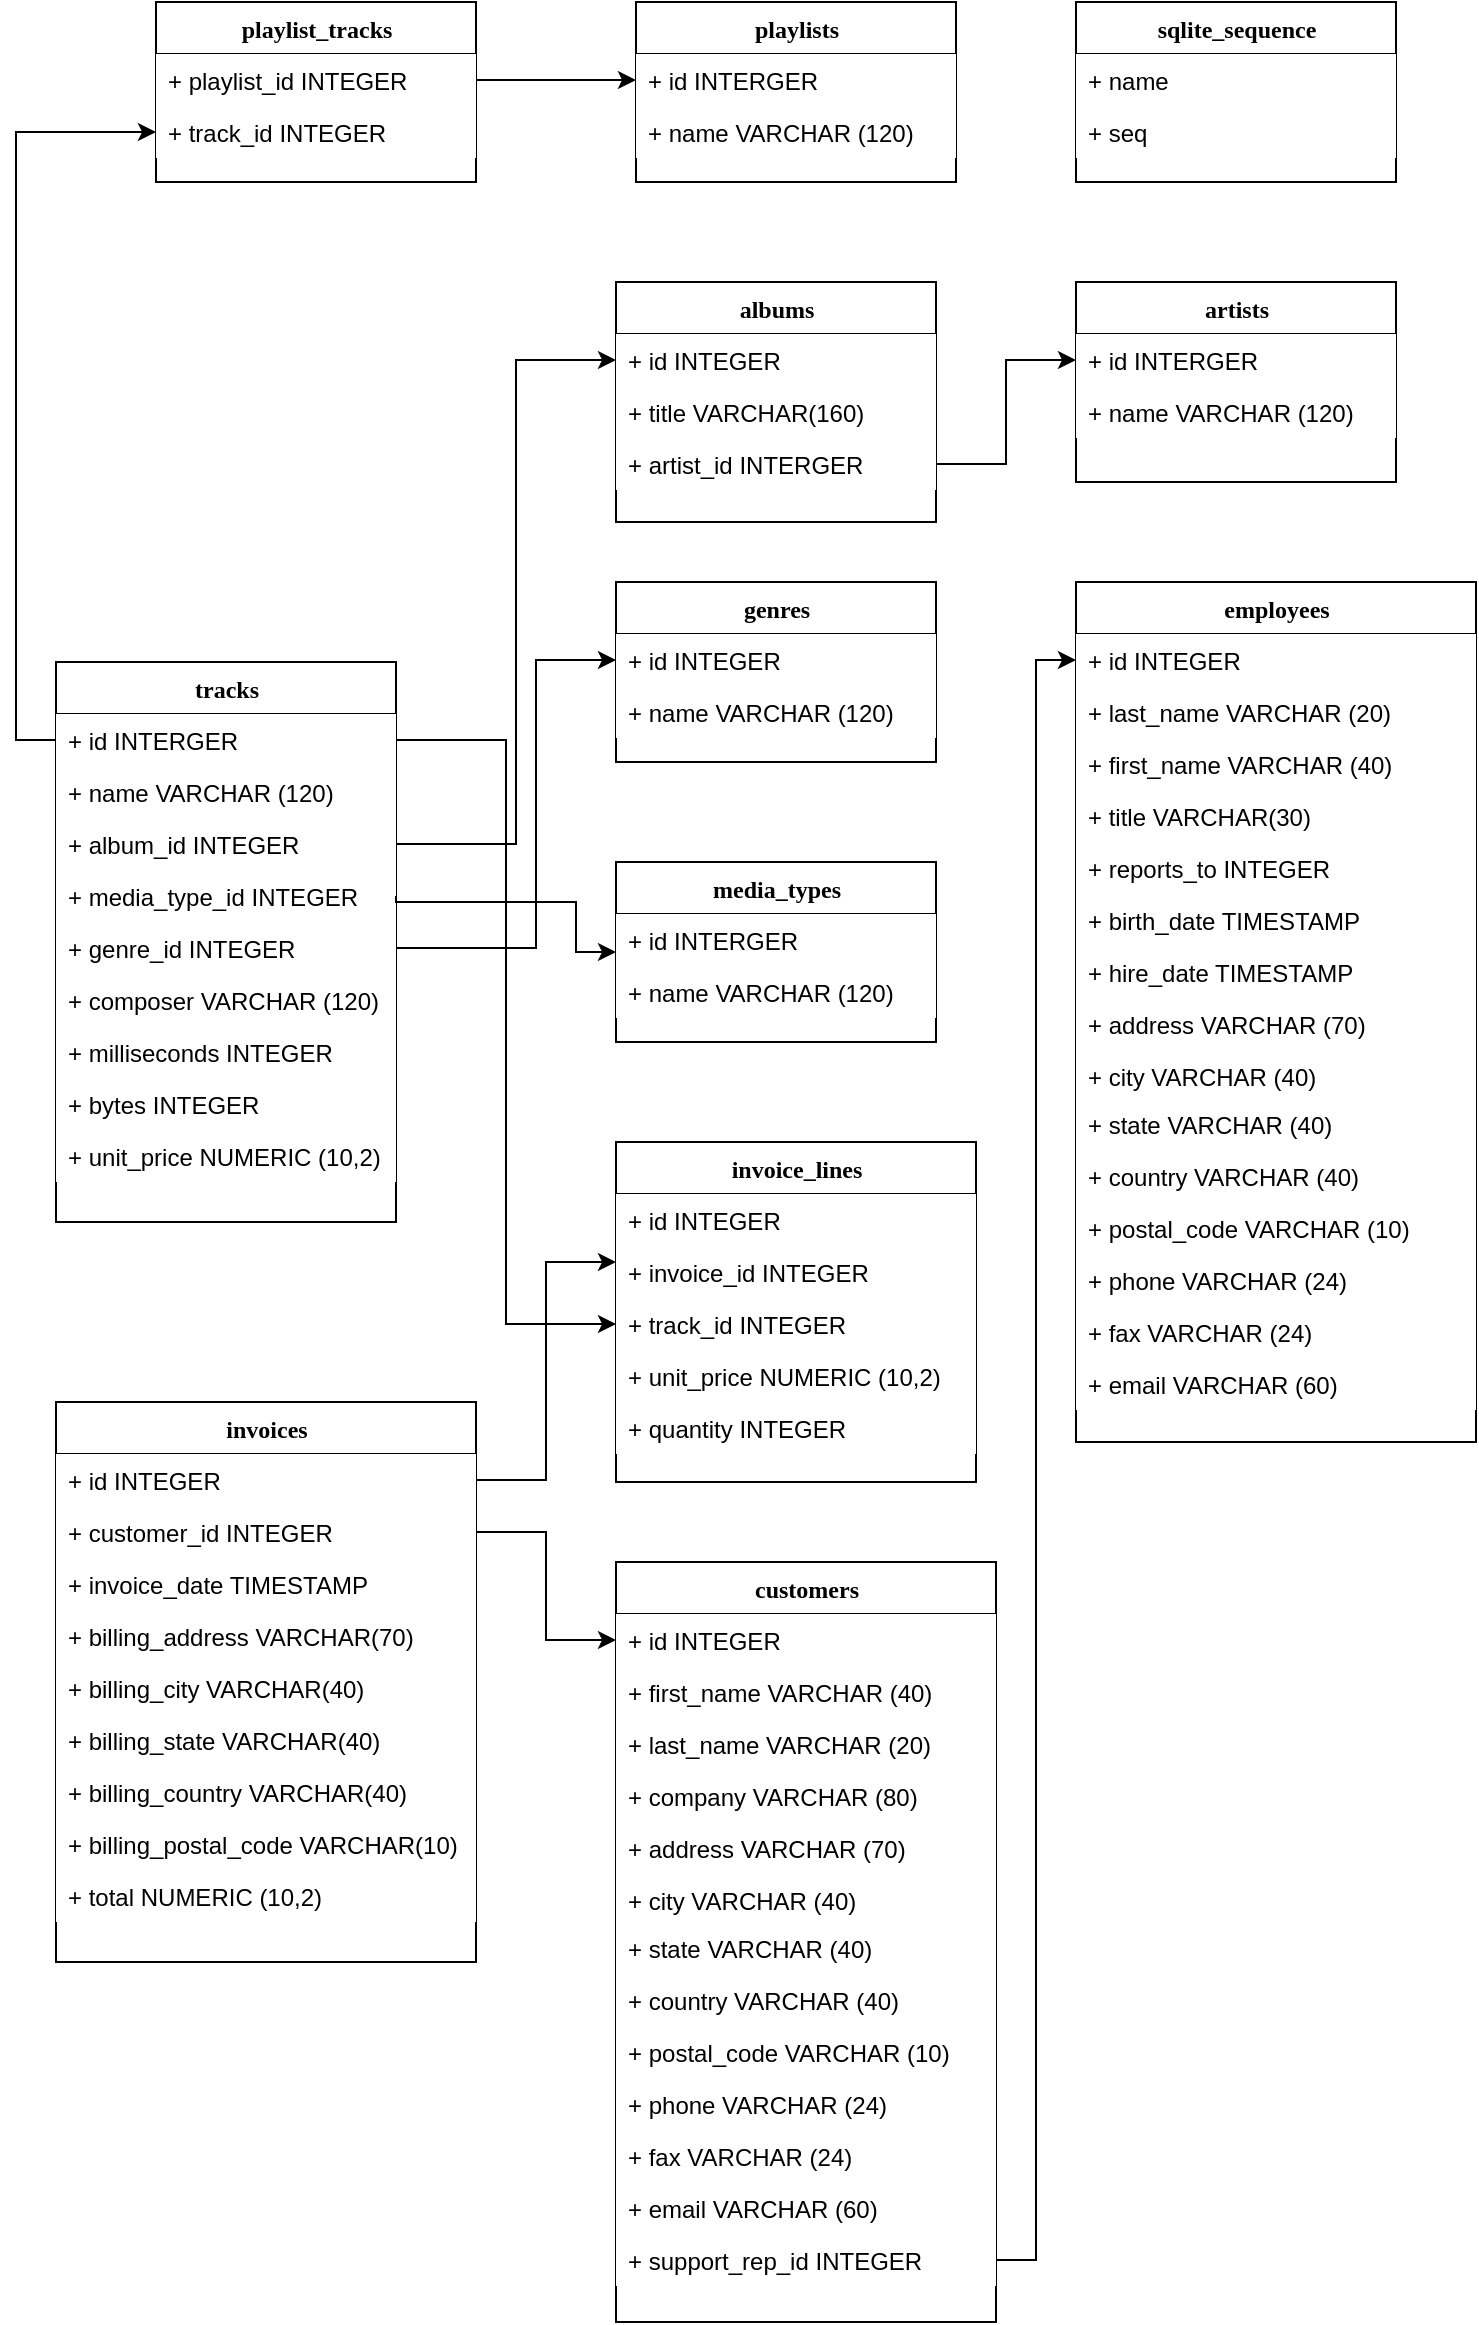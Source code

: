 <mxfile>
    <diagram name="Page-1" id="9f46799a-70d6-7492-0946-bef42562c5a5">
        <mxGraphModel dx="1173" dy="787" grid="1" gridSize="10" guides="1" tooltips="1" connect="1" arrows="1" fold="1" page="1" pageScale="1" pageWidth="1100" pageHeight="850" background="none" math="0" shadow="0">
            <root>
                <mxCell id="0"/>
                <mxCell id="1" parent="0"/>
                <mxCell id="78961159f06e98e8-17" value="albums" style="swimlane;html=1;fontStyle=1;align=center;verticalAlign=top;childLayout=stackLayout;horizontal=1;startSize=26;horizontalStack=0;resizeParent=1;resizeLast=0;collapsible=1;marginBottom=0;swimlaneFillColor=#ffffff;rounded=0;shadow=0;comic=0;labelBackgroundColor=none;strokeWidth=1;fillColor=none;fontFamily=Verdana;fontSize=12" parent="1" vertex="1">
                    <mxGeometry x="310" y="750" width="160" height="120" as="geometry"/>
                </mxCell>
                <mxCell id="78961159f06e98e8-21" value="+ id INTEGER" style="text;html=1;strokeColor=none;fillColor=default;align=left;verticalAlign=top;spacingLeft=4;spacingRight=4;whiteSpace=wrap;overflow=hidden;rotatable=0;points=[[0,0.5],[1,0.5]];portConstraint=eastwest;" parent="78961159f06e98e8-17" vertex="1">
                    <mxGeometry y="26" width="160" height="26" as="geometry"/>
                </mxCell>
                <mxCell id="78961159f06e98e8-23" value="+ title VARCHAR(160)" style="text;html=1;strokeColor=none;fillColor=default;align=left;verticalAlign=top;spacingLeft=4;spacingRight=4;whiteSpace=wrap;overflow=hidden;rotatable=0;points=[[0,0.5],[1,0.5]];portConstraint=eastwest;" parent="78961159f06e98e8-17" vertex="1">
                    <mxGeometry y="52" width="160" height="26" as="geometry"/>
                </mxCell>
                <mxCell id="78961159f06e98e8-25" value="+ artist_id INTERGER" style="text;html=1;strokeColor=none;fillColor=default;align=left;verticalAlign=top;spacingLeft=4;spacingRight=4;whiteSpace=wrap;overflow=hidden;rotatable=0;points=[[0,0.5],[1,0.5]];portConstraint=eastwest;" parent="78961159f06e98e8-17" vertex="1">
                    <mxGeometry y="78" width="160" height="26" as="geometry"/>
                </mxCell>
                <mxCell id="78961159f06e98e8-30" value="artists" style="swimlane;html=1;fontStyle=1;align=center;verticalAlign=top;childLayout=stackLayout;horizontal=1;startSize=26;horizontalStack=0;resizeParent=1;resizeLast=0;collapsible=1;marginBottom=0;swimlaneFillColor=#ffffff;rounded=0;shadow=0;comic=0;labelBackgroundColor=none;strokeWidth=1;fillColor=none;fontFamily=Verdana;fontSize=12" parent="1" vertex="1">
                    <mxGeometry x="540" y="750" width="160" height="100" as="geometry"/>
                </mxCell>
                <mxCell id="78961159f06e98e8-31" value="+ id INTERGER" style="text;html=1;strokeColor=none;fillColor=default;align=left;verticalAlign=top;spacingLeft=4;spacingRight=4;whiteSpace=wrap;overflow=hidden;rotatable=0;points=[[0,0.5],[1,0.5]];portConstraint=eastwest;" parent="78961159f06e98e8-30" vertex="1">
                    <mxGeometry y="26" width="160" height="26" as="geometry"/>
                </mxCell>
                <mxCell id="78961159f06e98e8-32" value="+ name VARCHAR (120)" style="text;html=1;strokeColor=none;fillColor=default;align=left;verticalAlign=top;spacingLeft=4;spacingRight=4;whiteSpace=wrap;overflow=hidden;rotatable=0;points=[[0,0.5],[1,0.5]];portConstraint=eastwest;" parent="78961159f06e98e8-30" vertex="1">
                    <mxGeometry y="52" width="160" height="26" as="geometry"/>
                </mxCell>
                <mxCell id="78961159f06e98e8-43" value="customers" style="swimlane;html=1;fontStyle=1;align=center;verticalAlign=top;childLayout=stackLayout;horizontal=1;startSize=26;horizontalStack=0;resizeParent=1;resizeLast=0;collapsible=1;marginBottom=0;swimlaneFillColor=#ffffff;rounded=0;shadow=0;comic=0;labelBackgroundColor=none;strokeWidth=1;fillColor=none;fontFamily=Verdana;fontSize=12" parent="1" vertex="1">
                    <mxGeometry x="310" y="1390" width="190" height="380" as="geometry"/>
                </mxCell>
                <mxCell id="78961159f06e98e8-44" value="+ id INTEGER" style="text;html=1;strokeColor=none;fillColor=default;align=left;verticalAlign=top;spacingLeft=4;spacingRight=4;whiteSpace=wrap;overflow=hidden;rotatable=0;points=[[0,0.5],[1,0.5]];portConstraint=eastwest;" parent="78961159f06e98e8-43" vertex="1">
                    <mxGeometry y="26" width="190" height="26" as="geometry"/>
                </mxCell>
                <mxCell id="78961159f06e98e8-45" value="+ first_name VARCHAR (40)" style="text;html=1;strokeColor=none;fillColor=default;align=left;verticalAlign=top;spacingLeft=4;spacingRight=4;whiteSpace=wrap;overflow=hidden;rotatable=0;points=[[0,0.5],[1,0.5]];portConstraint=eastwest;" parent="78961159f06e98e8-43" vertex="1">
                    <mxGeometry y="52" width="190" height="26" as="geometry"/>
                </mxCell>
                <mxCell id="78961159f06e98e8-49" value="+ last_name VARCHAR (20)" style="text;html=1;strokeColor=none;fillColor=default;align=left;verticalAlign=top;spacingLeft=4;spacingRight=4;whiteSpace=wrap;overflow=hidden;rotatable=0;points=[[0,0.5],[1,0.5]];portConstraint=eastwest;" parent="78961159f06e98e8-43" vertex="1">
                    <mxGeometry y="78" width="190" height="26" as="geometry"/>
                </mxCell>
                <mxCell id="78961159f06e98e8-50" value="+ company VARCHAR (80)" style="text;html=1;strokeColor=none;fillColor=default;align=left;verticalAlign=top;spacingLeft=4;spacingRight=4;whiteSpace=wrap;overflow=hidden;rotatable=0;points=[[0,0.5],[1,0.5]];portConstraint=eastwest;" parent="78961159f06e98e8-43" vertex="1">
                    <mxGeometry y="104" width="190" height="26" as="geometry"/>
                </mxCell>
                <mxCell id="78961159f06e98e8-52" value="+ address VARCHAR (70)" style="text;html=1;strokeColor=none;fillColor=default;align=left;verticalAlign=top;spacingLeft=4;spacingRight=4;whiteSpace=wrap;overflow=hidden;rotatable=0;points=[[0,0.5],[1,0.5]];portConstraint=eastwest;" parent="78961159f06e98e8-43" vertex="1">
                    <mxGeometry y="130" width="190" height="26" as="geometry"/>
                </mxCell>
                <mxCell id="78961159f06e98e8-53" value="+&amp;nbsp;city VARCHAR (40)" style="text;html=1;strokeColor=none;fillColor=default;align=left;verticalAlign=top;spacingLeft=4;spacingRight=4;whiteSpace=wrap;overflow=hidden;rotatable=0;points=[[0,0.5],[1,0.5]];portConstraint=eastwest;" parent="78961159f06e98e8-43" vertex="1">
                    <mxGeometry y="156" width="190" height="24" as="geometry"/>
                </mxCell>
                <mxCell id="6TJJ9c11_rOLuVMhZf0d-27" value="+&amp;nbsp;state VARCHAR (40)" style="text;html=1;strokeColor=none;fillColor=default;align=left;verticalAlign=top;spacingLeft=4;spacingRight=4;whiteSpace=wrap;overflow=hidden;rotatable=0;points=[[0,0.5],[1,0.5]];portConstraint=eastwest;" parent="78961159f06e98e8-43" vertex="1">
                    <mxGeometry y="180" width="190" height="26" as="geometry"/>
                </mxCell>
                <mxCell id="6TJJ9c11_rOLuVMhZf0d-28" value="+&amp;nbsp;country VARCHAR (40)" style="text;html=1;strokeColor=none;fillColor=default;align=left;verticalAlign=top;spacingLeft=4;spacingRight=4;whiteSpace=wrap;overflow=hidden;rotatable=0;points=[[0,0.5],[1,0.5]];portConstraint=eastwest;" parent="78961159f06e98e8-43" vertex="1">
                    <mxGeometry y="206" width="190" height="26" as="geometry"/>
                </mxCell>
                <mxCell id="6TJJ9c11_rOLuVMhZf0d-29" value="+&amp;nbsp;postal_code VARCHAR (10)" style="text;html=1;strokeColor=none;fillColor=default;align=left;verticalAlign=top;spacingLeft=4;spacingRight=4;whiteSpace=wrap;overflow=hidden;rotatable=0;points=[[0,0.5],[1,0.5]];portConstraint=eastwest;" parent="78961159f06e98e8-43" vertex="1">
                    <mxGeometry y="232" width="190" height="26" as="geometry"/>
                </mxCell>
                <mxCell id="6TJJ9c11_rOLuVMhZf0d-30" value="+&amp;nbsp;phone VARCHAR (24)" style="text;html=1;strokeColor=none;fillColor=default;align=left;verticalAlign=top;spacingLeft=4;spacingRight=4;whiteSpace=wrap;overflow=hidden;rotatable=0;points=[[0,0.5],[1,0.5]];portConstraint=eastwest;" parent="78961159f06e98e8-43" vertex="1">
                    <mxGeometry y="258" width="190" height="26" as="geometry"/>
                </mxCell>
                <mxCell id="6TJJ9c11_rOLuVMhZf0d-31" value="+&amp;nbsp;fax VARCHAR (24)" style="text;html=1;strokeColor=none;fillColor=default;align=left;verticalAlign=top;spacingLeft=4;spacingRight=4;whiteSpace=wrap;overflow=hidden;rotatable=0;points=[[0,0.5],[1,0.5]];portConstraint=eastwest;" parent="78961159f06e98e8-43" vertex="1">
                    <mxGeometry y="284" width="190" height="26" as="geometry"/>
                </mxCell>
                <mxCell id="6TJJ9c11_rOLuVMhZf0d-44" value="+&amp;nbsp;email VARCHAR (60)" style="text;html=1;strokeColor=none;fillColor=default;align=left;verticalAlign=top;spacingLeft=4;spacingRight=4;whiteSpace=wrap;overflow=hidden;rotatable=0;points=[[0,0.5],[1,0.5]];portConstraint=eastwest;" parent="78961159f06e98e8-43" vertex="1">
                    <mxGeometry y="310" width="190" height="26" as="geometry"/>
                </mxCell>
                <mxCell id="6TJJ9c11_rOLuVMhZf0d-45" value="+&amp;nbsp;support_rep_id INTEGER" style="text;html=1;strokeColor=none;fillColor=default;align=left;verticalAlign=top;spacingLeft=4;spacingRight=4;whiteSpace=wrap;overflow=hidden;rotatable=0;points=[[0,0.5],[1,0.5]];portConstraint=eastwest;" parent="78961159f06e98e8-43" vertex="1">
                    <mxGeometry y="336" width="190" height="26" as="geometry"/>
                </mxCell>
                <mxCell id="78961159f06e98e8-69" value="genres" style="swimlane;html=1;fontStyle=1;align=center;verticalAlign=top;childLayout=stackLayout;horizontal=1;startSize=26;horizontalStack=0;resizeParent=1;resizeLast=0;collapsible=1;marginBottom=0;swimlaneFillColor=#ffffff;rounded=0;shadow=0;comic=0;labelBackgroundColor=none;strokeWidth=1;fillColor=none;fontFamily=Verdana;fontSize=12" parent="1" vertex="1">
                    <mxGeometry x="310" y="900" width="160" height="90" as="geometry"/>
                </mxCell>
                <mxCell id="78961159f06e98e8-70" value="+ id INTEGER" style="text;html=1;strokeColor=none;fillColor=default;align=left;verticalAlign=top;spacingLeft=4;spacingRight=4;whiteSpace=wrap;overflow=hidden;rotatable=0;points=[[0,0.5],[1,0.5]];portConstraint=eastwest;" parent="78961159f06e98e8-69" vertex="1">
                    <mxGeometry y="26" width="160" height="26" as="geometry"/>
                </mxCell>
                <mxCell id="78961159f06e98e8-71" value="+ name VARCHAR (120)" style="text;html=1;strokeColor=none;fillColor=default;align=left;verticalAlign=top;spacingLeft=4;spacingRight=4;whiteSpace=wrap;overflow=hidden;rotatable=0;points=[[0,0.5],[1,0.5]];portConstraint=eastwest;" parent="78961159f06e98e8-69" vertex="1">
                    <mxGeometry y="52" width="160" height="26" as="geometry"/>
                </mxCell>
                <mxCell id="78961159f06e98e8-82" value="invoice_lines" style="swimlane;html=1;fontStyle=1;align=center;verticalAlign=top;childLayout=stackLayout;horizontal=1;startSize=26;horizontalStack=0;resizeParent=1;resizeLast=0;collapsible=1;marginBottom=0;swimlaneFillColor=#ffffff;rounded=0;shadow=0;comic=0;labelBackgroundColor=none;strokeWidth=1;fillColor=none;fontFamily=Verdana;fontSize=12" parent="1" vertex="1">
                    <mxGeometry x="310" y="1180" width="180" height="170" as="geometry"/>
                </mxCell>
                <mxCell id="78961159f06e98e8-83" value="+ id INTEGER" style="text;html=1;strokeColor=none;fillColor=default;align=left;verticalAlign=top;spacingLeft=4;spacingRight=4;whiteSpace=wrap;overflow=hidden;rotatable=0;points=[[0,0.5],[1,0.5]];portConstraint=eastwest;" parent="78961159f06e98e8-82" vertex="1">
                    <mxGeometry y="26" width="180" height="26" as="geometry"/>
                </mxCell>
                <mxCell id="78961159f06e98e8-84" value="+ invoice_id INTEGER" style="text;html=1;strokeColor=none;fillColor=default;align=left;verticalAlign=top;spacingLeft=4;spacingRight=4;whiteSpace=wrap;overflow=hidden;rotatable=0;points=[[0,0.5],[1,0.5]];portConstraint=eastwest;" parent="78961159f06e98e8-82" vertex="1">
                    <mxGeometry y="52" width="180" height="26" as="geometry"/>
                </mxCell>
                <mxCell id="78961159f06e98e8-85" value="+ track_id INTEGER" style="text;html=1;strokeColor=none;fillColor=default;align=left;verticalAlign=top;spacingLeft=4;spacingRight=4;whiteSpace=wrap;overflow=hidden;rotatable=0;points=[[0,0.5],[1,0.5]];portConstraint=eastwest;" parent="78961159f06e98e8-82" vertex="1">
                    <mxGeometry y="78" width="180" height="26" as="geometry"/>
                </mxCell>
                <mxCell id="78961159f06e98e8-86" value="+ unit_price NUMERIC (10,2)" style="text;html=1;strokeColor=none;fillColor=default;align=left;verticalAlign=top;spacingLeft=4;spacingRight=4;whiteSpace=wrap;overflow=hidden;rotatable=0;points=[[0,0.5],[1,0.5]];portConstraint=eastwest;" parent="78961159f06e98e8-82" vertex="1">
                    <mxGeometry y="104" width="180" height="26" as="geometry"/>
                </mxCell>
                <mxCell id="78961159f06e98e8-87" value="+ quantity INTEGER" style="text;html=1;strokeColor=none;fillColor=default;align=left;verticalAlign=top;spacingLeft=4;spacingRight=4;whiteSpace=wrap;overflow=hidden;rotatable=0;points=[[0,0.5],[1,0.5]];portConstraint=eastwest;" parent="78961159f06e98e8-82" vertex="1">
                    <mxGeometry y="130" width="180" height="26" as="geometry"/>
                </mxCell>
                <mxCell id="78961159f06e98e8-95" value="invoices" style="swimlane;html=1;fontStyle=1;align=center;verticalAlign=top;childLayout=stackLayout;horizontal=1;startSize=26;horizontalStack=0;resizeParent=1;resizeLast=0;collapsible=1;marginBottom=0;swimlaneFillColor=#ffffff;rounded=0;shadow=0;comic=0;labelBackgroundColor=none;strokeWidth=1;fillColor=none;fontFamily=Verdana;fontSize=12" parent="1" vertex="1">
                    <mxGeometry x="30" y="1310" width="210" height="280" as="geometry"/>
                </mxCell>
                <mxCell id="78961159f06e98e8-96" value="+ id INTEGER" style="text;html=1;strokeColor=none;fillColor=default;align=left;verticalAlign=top;spacingLeft=4;spacingRight=4;whiteSpace=wrap;overflow=hidden;rotatable=0;points=[[0,0.5],[1,0.5]];portConstraint=eastwest;" parent="78961159f06e98e8-95" vertex="1">
                    <mxGeometry y="26" width="210" height="26" as="geometry"/>
                </mxCell>
                <mxCell id="78961159f06e98e8-97" value="+ customer_id INTEGER" style="text;html=1;strokeColor=none;fillColor=default;align=left;verticalAlign=top;spacingLeft=4;spacingRight=4;whiteSpace=wrap;overflow=hidden;rotatable=0;points=[[0,0.5],[1,0.5]];portConstraint=eastwest;" parent="78961159f06e98e8-95" vertex="1">
                    <mxGeometry y="52" width="210" height="26" as="geometry"/>
                </mxCell>
                <mxCell id="78961159f06e98e8-98" value="+ invoice_date TIMESTAMP" style="text;html=1;strokeColor=none;fillColor=default;align=left;verticalAlign=top;spacingLeft=4;spacingRight=4;whiteSpace=wrap;overflow=hidden;rotatable=0;points=[[0,0.5],[1,0.5]];portConstraint=eastwest;" parent="78961159f06e98e8-95" vertex="1">
                    <mxGeometry y="78" width="210" height="26" as="geometry"/>
                </mxCell>
                <mxCell id="78961159f06e98e8-102" value="+ billing_address VARCHAR(70)" style="text;html=1;strokeColor=none;fillColor=default;align=left;verticalAlign=top;spacingLeft=4;spacingRight=4;whiteSpace=wrap;overflow=hidden;rotatable=0;points=[[0,0.5],[1,0.5]];portConstraint=eastwest;" parent="78961159f06e98e8-95" vertex="1">
                    <mxGeometry y="104" width="210" height="26" as="geometry"/>
                </mxCell>
                <mxCell id="6TJJ9c11_rOLuVMhZf0d-63" value="+ billing_city VARCHAR(40)" style="text;html=1;strokeColor=none;fillColor=default;align=left;verticalAlign=top;spacingLeft=4;spacingRight=4;whiteSpace=wrap;overflow=hidden;rotatable=0;points=[[0,0.5],[1,0.5]];portConstraint=eastwest;" parent="78961159f06e98e8-95" vertex="1">
                    <mxGeometry y="130" width="210" height="26" as="geometry"/>
                </mxCell>
                <mxCell id="6TJJ9c11_rOLuVMhZf0d-64" value="+ billing_state VARCHAR(40)" style="text;html=1;strokeColor=none;fillColor=default;align=left;verticalAlign=top;spacingLeft=4;spacingRight=4;whiteSpace=wrap;overflow=hidden;rotatable=0;points=[[0,0.5],[1,0.5]];portConstraint=eastwest;" parent="78961159f06e98e8-95" vertex="1">
                    <mxGeometry y="156" width="210" height="26" as="geometry"/>
                </mxCell>
                <mxCell id="6TJJ9c11_rOLuVMhZf0d-65" value="+ billing_country VARCHAR(40)" style="text;html=1;strokeColor=none;fillColor=default;align=left;verticalAlign=top;spacingLeft=4;spacingRight=4;whiteSpace=wrap;overflow=hidden;rotatable=0;points=[[0,0.5],[1,0.5]];portConstraint=eastwest;" parent="78961159f06e98e8-95" vertex="1">
                    <mxGeometry y="182" width="210" height="26" as="geometry"/>
                </mxCell>
                <mxCell id="6TJJ9c11_rOLuVMhZf0d-66" value="+ billing_postal_code VARCHAR(10)" style="text;html=1;strokeColor=none;fillColor=default;align=left;verticalAlign=top;spacingLeft=4;spacingRight=4;whiteSpace=wrap;overflow=hidden;rotatable=0;points=[[0,0.5],[1,0.5]];portConstraint=eastwest;" parent="78961159f06e98e8-95" vertex="1">
                    <mxGeometry y="208" width="210" height="26" as="geometry"/>
                </mxCell>
                <mxCell id="6TJJ9c11_rOLuVMhZf0d-67" value="+ total NUMERIC (10,2)" style="text;html=1;strokeColor=none;fillColor=default;align=left;verticalAlign=top;spacingLeft=4;spacingRight=4;whiteSpace=wrap;overflow=hidden;rotatable=0;points=[[0,0.5],[1,0.5]];portConstraint=eastwest;" parent="78961159f06e98e8-95" vertex="1">
                    <mxGeometry y="234" width="210" height="26" as="geometry"/>
                </mxCell>
                <mxCell id="78961159f06e98e8-108" value="media_types" style="swimlane;html=1;fontStyle=1;align=center;verticalAlign=top;childLayout=stackLayout;horizontal=1;startSize=26;horizontalStack=0;resizeParent=1;resizeLast=0;collapsible=1;marginBottom=0;swimlaneFillColor=#ffffff;rounded=0;shadow=0;comic=0;labelBackgroundColor=none;strokeWidth=1;fillColor=none;fontFamily=Verdana;fontSize=12" parent="1" vertex="1">
                    <mxGeometry x="310" y="1040" width="160" height="90" as="geometry"/>
                </mxCell>
                <mxCell id="78961159f06e98e8-109" value="+ id INTERGER" style="text;html=1;strokeColor=none;fillColor=default;align=left;verticalAlign=top;spacingLeft=4;spacingRight=4;whiteSpace=wrap;overflow=hidden;rotatable=0;points=[[0,0.5],[1,0.5]];portConstraint=eastwest;" parent="78961159f06e98e8-108" vertex="1">
                    <mxGeometry y="26" width="160" height="26" as="geometry"/>
                </mxCell>
                <mxCell id="78961159f06e98e8-110" value="+ name VARCHAR (120)" style="text;html=1;strokeColor=none;fillColor=default;align=left;verticalAlign=top;spacingLeft=4;spacingRight=4;whiteSpace=wrap;overflow=hidden;rotatable=0;points=[[0,0.5],[1,0.5]];portConstraint=eastwest;" parent="78961159f06e98e8-108" vertex="1">
                    <mxGeometry y="52" width="160" height="26" as="geometry"/>
                </mxCell>
                <mxCell id="6TJJ9c11_rOLuVMhZf0d-2" value="playlist_tracks" style="swimlane;html=1;fontStyle=1;align=center;verticalAlign=top;childLayout=stackLayout;horizontal=1;startSize=26;horizontalStack=0;resizeParent=1;resizeLast=0;collapsible=1;marginBottom=0;swimlaneFillColor=#ffffff;rounded=0;shadow=0;comic=0;labelBackgroundColor=none;strokeWidth=1;fontFamily=Verdana;fontSize=12;fillColor=default;gradientColor=none;" parent="1" vertex="1">
                    <mxGeometry x="80" y="610" width="160" height="90" as="geometry"/>
                </mxCell>
                <mxCell id="6TJJ9c11_rOLuVMhZf0d-3" value="+ playlist_id INTEGER" style="text;html=1;strokeColor=none;fillColor=default;align=left;verticalAlign=top;spacingLeft=4;spacingRight=4;whiteSpace=wrap;overflow=hidden;rotatable=0;points=[[0,0.5],[1,0.5]];portConstraint=eastwest;" parent="6TJJ9c11_rOLuVMhZf0d-2" vertex="1">
                    <mxGeometry y="26" width="160" height="26" as="geometry"/>
                </mxCell>
                <mxCell id="6TJJ9c11_rOLuVMhZf0d-4" value="+ track_id INTEGER" style="text;html=1;align=left;verticalAlign=top;spacingLeft=4;spacingRight=4;whiteSpace=wrap;overflow=hidden;rotatable=0;points=[[0,0.5],[1,0.5]];portConstraint=eastwest;fillColor=default;" parent="6TJJ9c11_rOLuVMhZf0d-2" vertex="1">
                    <mxGeometry y="52" width="160" height="26" as="geometry"/>
                </mxCell>
                <mxCell id="6TJJ9c11_rOLuVMhZf0d-8" value="playlists" style="swimlane;html=1;fontStyle=1;align=center;verticalAlign=top;childLayout=stackLayout;horizontal=1;startSize=26;horizontalStack=0;resizeParent=1;resizeLast=0;collapsible=1;marginBottom=0;swimlaneFillColor=#ffffff;rounded=0;shadow=0;comic=0;labelBackgroundColor=none;strokeWidth=1;fontFamily=Verdana;fontSize=12;fillColor=default;gradientColor=none;" parent="1" vertex="1">
                    <mxGeometry x="320" y="610" width="160" height="90" as="geometry"/>
                </mxCell>
                <mxCell id="6TJJ9c11_rOLuVMhZf0d-9" value="+ id INTERGER" style="text;html=1;strokeColor=none;fillColor=default;align=left;verticalAlign=top;spacingLeft=4;spacingRight=4;whiteSpace=wrap;overflow=hidden;rotatable=0;points=[[0,0.5],[1,0.5]];portConstraint=eastwest;" parent="6TJJ9c11_rOLuVMhZf0d-8" vertex="1">
                    <mxGeometry y="26" width="160" height="26" as="geometry"/>
                </mxCell>
                <mxCell id="6TJJ9c11_rOLuVMhZf0d-10" value="+ name VARCHAR (120)" style="text;html=1;strokeColor=none;fillColor=default;align=left;verticalAlign=top;spacingLeft=4;spacingRight=4;whiteSpace=wrap;overflow=hidden;rotatable=0;points=[[0,0.5],[1,0.5]];portConstraint=eastwest;" parent="6TJJ9c11_rOLuVMhZf0d-8" vertex="1">
                    <mxGeometry y="52" width="160" height="26" as="geometry"/>
                </mxCell>
                <mxCell id="6TJJ9c11_rOLuVMhZf0d-14" value="sqlite_sequence" style="swimlane;html=1;fontStyle=1;align=center;verticalAlign=top;childLayout=stackLayout;horizontal=1;startSize=26;horizontalStack=0;resizeParent=1;resizeLast=0;collapsible=1;marginBottom=0;swimlaneFillColor=#ffffff;rounded=0;shadow=0;comic=0;labelBackgroundColor=none;strokeWidth=1;fillColor=none;fontFamily=Verdana;fontSize=12" parent="1" vertex="1">
                    <mxGeometry x="540" y="610" width="160" height="90" as="geometry"/>
                </mxCell>
                <mxCell id="6TJJ9c11_rOLuVMhZf0d-15" value="+ name" style="text;html=1;strokeColor=none;fillColor=default;align=left;verticalAlign=top;spacingLeft=4;spacingRight=4;whiteSpace=wrap;overflow=hidden;rotatable=0;points=[[0,0.5],[1,0.5]];portConstraint=eastwest;" parent="6TJJ9c11_rOLuVMhZf0d-14" vertex="1">
                    <mxGeometry y="26" width="160" height="26" as="geometry"/>
                </mxCell>
                <mxCell id="6TJJ9c11_rOLuVMhZf0d-16" value="+ seq" style="text;html=1;strokeColor=none;fillColor=default;align=left;verticalAlign=top;spacingLeft=4;spacingRight=4;whiteSpace=wrap;overflow=hidden;rotatable=0;points=[[0,0.5],[1,0.5]];portConstraint=eastwest;" parent="6TJJ9c11_rOLuVMhZf0d-14" vertex="1">
                    <mxGeometry y="52" width="160" height="26" as="geometry"/>
                </mxCell>
                <mxCell id="6TJJ9c11_rOLuVMhZf0d-20" value="tracks" style="swimlane;html=1;fontStyle=1;align=center;verticalAlign=top;childLayout=stackLayout;horizontal=1;startSize=26;horizontalStack=0;resizeParent=1;resizeLast=0;collapsible=1;marginBottom=0;swimlaneFillColor=#ffffff;rounded=0;shadow=0;comic=0;labelBackgroundColor=none;strokeWidth=1;fillColor=none;fontFamily=Verdana;fontSize=12" parent="1" vertex="1">
                    <mxGeometry x="30" y="940" width="170" height="280" as="geometry"/>
                </mxCell>
                <mxCell id="6TJJ9c11_rOLuVMhZf0d-21" value="+ id INTERGER" style="text;html=1;strokeColor=none;fillColor=default;align=left;verticalAlign=top;spacingLeft=4;spacingRight=4;whiteSpace=wrap;overflow=hidden;rotatable=0;points=[[0,0.5],[1,0.5]];portConstraint=eastwest;" parent="6TJJ9c11_rOLuVMhZf0d-20" vertex="1">
                    <mxGeometry y="26" width="170" height="26" as="geometry"/>
                </mxCell>
                <mxCell id="6TJJ9c11_rOLuVMhZf0d-22" value="+ name VARCHAR (120)" style="text;html=1;strokeColor=none;fillColor=default;align=left;verticalAlign=top;spacingLeft=4;spacingRight=4;whiteSpace=wrap;overflow=hidden;rotatable=0;points=[[0,0.5],[1,0.5]];portConstraint=eastwest;" parent="6TJJ9c11_rOLuVMhZf0d-20" vertex="1">
                    <mxGeometry y="52" width="170" height="26" as="geometry"/>
                </mxCell>
                <mxCell id="6TJJ9c11_rOLuVMhZf0d-24" value="+ album_id INTEGER" style="text;html=1;strokeColor=none;fillColor=default;align=left;verticalAlign=top;spacingLeft=4;spacingRight=4;whiteSpace=wrap;overflow=hidden;rotatable=0;points=[[0,0.5],[1,0.5]];portConstraint=eastwest;" parent="6TJJ9c11_rOLuVMhZf0d-20" vertex="1">
                    <mxGeometry y="78" width="170" height="26" as="geometry"/>
                </mxCell>
                <mxCell id="6TJJ9c11_rOLuVMhZf0d-25" value="+ media_type_id INTEGER" style="text;html=1;strokeColor=none;fillColor=default;align=left;verticalAlign=top;spacingLeft=4;spacingRight=4;whiteSpace=wrap;overflow=hidden;rotatable=0;points=[[0,0.5],[1,0.5]];portConstraint=eastwest;" parent="6TJJ9c11_rOLuVMhZf0d-20" vertex="1">
                    <mxGeometry y="104" width="170" height="26" as="geometry"/>
                </mxCell>
                <mxCell id="6TJJ9c11_rOLuVMhZf0d-70" value="+ genre_id INTEGER" style="text;html=1;strokeColor=none;fillColor=default;align=left;verticalAlign=top;spacingLeft=4;spacingRight=4;whiteSpace=wrap;overflow=hidden;rotatable=0;points=[[0,0.5],[1,0.5]];portConstraint=eastwest;" parent="6TJJ9c11_rOLuVMhZf0d-20" vertex="1">
                    <mxGeometry y="130" width="170" height="26" as="geometry"/>
                </mxCell>
                <mxCell id="6TJJ9c11_rOLuVMhZf0d-71" value="+ composer VARCHAR (120)" style="text;html=1;strokeColor=none;fillColor=default;align=left;verticalAlign=top;spacingLeft=4;spacingRight=4;whiteSpace=wrap;overflow=hidden;rotatable=0;points=[[0,0.5],[1,0.5]];portConstraint=eastwest;" parent="6TJJ9c11_rOLuVMhZf0d-20" vertex="1">
                    <mxGeometry y="156" width="170" height="26" as="geometry"/>
                </mxCell>
                <mxCell id="6TJJ9c11_rOLuVMhZf0d-72" value="+ milliseconds INTEGER" style="text;html=1;strokeColor=none;fillColor=default;align=left;verticalAlign=top;spacingLeft=4;spacingRight=4;whiteSpace=wrap;overflow=hidden;rotatable=0;points=[[0,0.5],[1,0.5]];portConstraint=eastwest;" parent="6TJJ9c11_rOLuVMhZf0d-20" vertex="1">
                    <mxGeometry y="182" width="170" height="26" as="geometry"/>
                </mxCell>
                <mxCell id="6TJJ9c11_rOLuVMhZf0d-73" value="+ bytes INTEGER" style="text;html=1;strokeColor=none;fillColor=default;align=left;verticalAlign=top;spacingLeft=4;spacingRight=4;whiteSpace=wrap;overflow=hidden;rotatable=0;points=[[0,0.5],[1,0.5]];portConstraint=eastwest;" parent="6TJJ9c11_rOLuVMhZf0d-20" vertex="1">
                    <mxGeometry y="208" width="170" height="26" as="geometry"/>
                </mxCell>
                <mxCell id="6TJJ9c11_rOLuVMhZf0d-74" value="+ unit_price NUMERIC (10,2)" style="text;html=1;strokeColor=none;fillColor=default;align=left;verticalAlign=top;spacingLeft=4;spacingRight=4;whiteSpace=wrap;overflow=hidden;rotatable=0;points=[[0,0.5],[1,0.5]];portConstraint=eastwest;" parent="6TJJ9c11_rOLuVMhZf0d-20" vertex="1">
                    <mxGeometry y="234" width="170" height="26" as="geometry"/>
                </mxCell>
                <mxCell id="6TJJ9c11_rOLuVMhZf0d-46" value="employees" style="swimlane;html=1;fontStyle=1;align=center;verticalAlign=top;childLayout=stackLayout;horizontal=1;startSize=26;horizontalStack=0;resizeParent=1;resizeLast=0;collapsible=1;marginBottom=0;swimlaneFillColor=#ffffff;rounded=0;shadow=0;comic=0;labelBackgroundColor=none;strokeWidth=1;fillColor=none;fontFamily=Verdana;fontSize=12" parent="1" vertex="1">
                    <mxGeometry x="540" y="900" width="200" height="430" as="geometry"/>
                </mxCell>
                <mxCell id="6TJJ9c11_rOLuVMhZf0d-47" value="+ id INTEGER" style="text;html=1;strokeColor=none;fillColor=default;align=left;verticalAlign=top;spacingLeft=4;spacingRight=4;whiteSpace=wrap;overflow=hidden;rotatable=0;points=[[0,0.5],[1,0.5]];portConstraint=eastwest;" parent="6TJJ9c11_rOLuVMhZf0d-46" vertex="1">
                    <mxGeometry y="26" width="200" height="26" as="geometry"/>
                </mxCell>
                <mxCell id="6TJJ9c11_rOLuVMhZf0d-49" value="+ last_name VARCHAR (20)" style="text;html=1;strokeColor=none;fillColor=default;align=left;verticalAlign=top;spacingLeft=4;spacingRight=4;whiteSpace=wrap;overflow=hidden;rotatable=0;points=[[0,0.5],[1,0.5]];portConstraint=eastwest;" parent="6TJJ9c11_rOLuVMhZf0d-46" vertex="1">
                    <mxGeometry y="52" width="200" height="26" as="geometry"/>
                </mxCell>
                <mxCell id="6TJJ9c11_rOLuVMhZf0d-48" value="+ first_name VARCHAR (40)" style="text;html=1;strokeColor=none;fillColor=default;align=left;verticalAlign=top;spacingLeft=4;spacingRight=4;whiteSpace=wrap;overflow=hidden;rotatable=0;points=[[0,0.5],[1,0.5]];portConstraint=eastwest;" parent="6TJJ9c11_rOLuVMhZf0d-46" vertex="1">
                    <mxGeometry y="78" width="200" height="26" as="geometry"/>
                </mxCell>
                <mxCell id="6TJJ9c11_rOLuVMhZf0d-50" value="+ title VARCHAR(30)" style="text;html=1;strokeColor=none;fillColor=default;align=left;verticalAlign=top;spacingLeft=4;spacingRight=4;whiteSpace=wrap;overflow=hidden;rotatable=0;points=[[0,0.5],[1,0.5]];portConstraint=eastwest;" parent="6TJJ9c11_rOLuVMhZf0d-46" vertex="1">
                    <mxGeometry y="104" width="200" height="26" as="geometry"/>
                </mxCell>
                <mxCell id="6TJJ9c11_rOLuVMhZf0d-59" value="+ reports_to INTEGER" style="text;html=1;strokeColor=none;fillColor=default;align=left;verticalAlign=top;spacingLeft=4;spacingRight=4;whiteSpace=wrap;overflow=hidden;rotatable=0;points=[[0,0.5],[1,0.5]];portConstraint=eastwest;" parent="6TJJ9c11_rOLuVMhZf0d-46" vertex="1">
                    <mxGeometry y="130" width="200" height="26" as="geometry"/>
                </mxCell>
                <mxCell id="6TJJ9c11_rOLuVMhZf0d-61" value="+ birth_date TIMESTAMP" style="text;html=1;strokeColor=none;fillColor=default;align=left;verticalAlign=top;spacingLeft=4;spacingRight=4;whiteSpace=wrap;overflow=hidden;rotatable=0;points=[[0,0.5],[1,0.5]];portConstraint=eastwest;" parent="6TJJ9c11_rOLuVMhZf0d-46" vertex="1">
                    <mxGeometry y="156" width="200" height="26" as="geometry"/>
                </mxCell>
                <mxCell id="6TJJ9c11_rOLuVMhZf0d-62" value="+ hire_date TIMESTAMP" style="text;html=1;strokeColor=none;fillColor=default;align=left;verticalAlign=top;spacingLeft=4;spacingRight=4;whiteSpace=wrap;overflow=hidden;rotatable=0;points=[[0,0.5],[1,0.5]];portConstraint=eastwest;" parent="6TJJ9c11_rOLuVMhZf0d-46" vertex="1">
                    <mxGeometry y="182" width="200" height="26" as="geometry"/>
                </mxCell>
                <mxCell id="6TJJ9c11_rOLuVMhZf0d-51" value="+ address VARCHAR (70)" style="text;html=1;strokeColor=none;fillColor=default;align=left;verticalAlign=top;spacingLeft=4;spacingRight=4;whiteSpace=wrap;overflow=hidden;rotatable=0;points=[[0,0.5],[1,0.5]];portConstraint=eastwest;" parent="6TJJ9c11_rOLuVMhZf0d-46" vertex="1">
                    <mxGeometry y="208" width="200" height="26" as="geometry"/>
                </mxCell>
                <mxCell id="6TJJ9c11_rOLuVMhZf0d-52" value="+&amp;nbsp;city VARCHAR (40)" style="text;html=1;strokeColor=none;fillColor=default;align=left;verticalAlign=top;spacingLeft=4;spacingRight=4;whiteSpace=wrap;overflow=hidden;rotatable=0;points=[[0,0.5],[1,0.5]];portConstraint=eastwest;" parent="6TJJ9c11_rOLuVMhZf0d-46" vertex="1">
                    <mxGeometry y="234" width="200" height="24" as="geometry"/>
                </mxCell>
                <mxCell id="6TJJ9c11_rOLuVMhZf0d-53" value="+&amp;nbsp;state VARCHAR (40)" style="text;html=1;strokeColor=none;fillColor=default;align=left;verticalAlign=top;spacingLeft=4;spacingRight=4;whiteSpace=wrap;overflow=hidden;rotatable=0;points=[[0,0.5],[1,0.5]];portConstraint=eastwest;" parent="6TJJ9c11_rOLuVMhZf0d-46" vertex="1">
                    <mxGeometry y="258" width="200" height="26" as="geometry"/>
                </mxCell>
                <mxCell id="6TJJ9c11_rOLuVMhZf0d-54" value="+&amp;nbsp;country VARCHAR (40)" style="text;html=1;strokeColor=none;fillColor=default;align=left;verticalAlign=top;spacingLeft=4;spacingRight=4;whiteSpace=wrap;overflow=hidden;rotatable=0;points=[[0,0.5],[1,0.5]];portConstraint=eastwest;" parent="6TJJ9c11_rOLuVMhZf0d-46" vertex="1">
                    <mxGeometry y="284" width="200" height="26" as="geometry"/>
                </mxCell>
                <mxCell id="6TJJ9c11_rOLuVMhZf0d-55" value="+&amp;nbsp;postal_code VARCHAR (10)" style="text;html=1;strokeColor=none;fillColor=default;align=left;verticalAlign=top;spacingLeft=4;spacingRight=4;whiteSpace=wrap;overflow=hidden;rotatable=0;points=[[0,0.5],[1,0.5]];portConstraint=eastwest;" parent="6TJJ9c11_rOLuVMhZf0d-46" vertex="1">
                    <mxGeometry y="310" width="200" height="26" as="geometry"/>
                </mxCell>
                <mxCell id="6TJJ9c11_rOLuVMhZf0d-56" value="+&amp;nbsp;phone VARCHAR (24)" style="text;html=1;strokeColor=none;fillColor=default;align=left;verticalAlign=top;spacingLeft=4;spacingRight=4;whiteSpace=wrap;overflow=hidden;rotatable=0;points=[[0,0.5],[1,0.5]];portConstraint=eastwest;" parent="6TJJ9c11_rOLuVMhZf0d-46" vertex="1">
                    <mxGeometry y="336" width="200" height="26" as="geometry"/>
                </mxCell>
                <mxCell id="6TJJ9c11_rOLuVMhZf0d-57" value="+&amp;nbsp;fax VARCHAR (24)" style="text;html=1;strokeColor=none;fillColor=default;align=left;verticalAlign=top;spacingLeft=4;spacingRight=4;whiteSpace=wrap;overflow=hidden;rotatable=0;points=[[0,0.5],[1,0.5]];portConstraint=eastwest;" parent="6TJJ9c11_rOLuVMhZf0d-46" vertex="1">
                    <mxGeometry y="362" width="200" height="26" as="geometry"/>
                </mxCell>
                <mxCell id="6TJJ9c11_rOLuVMhZf0d-58" value="+&amp;nbsp;email VARCHAR (60)" style="text;html=1;strokeColor=none;fillColor=default;align=left;verticalAlign=top;spacingLeft=4;spacingRight=4;whiteSpace=wrap;overflow=hidden;rotatable=0;points=[[0,0.5],[1,0.5]];portConstraint=eastwest;" parent="6TJJ9c11_rOLuVMhZf0d-46" vertex="1">
                    <mxGeometry y="388" width="200" height="26" as="geometry"/>
                </mxCell>
                <mxCell id="6TJJ9c11_rOLuVMhZf0d-76" style="edgeStyle=orthogonalEdgeStyle;rounded=0;orthogonalLoop=1;jettySize=auto;html=1;exitX=1;exitY=0.5;exitDx=0;exitDy=0;entryX=0;entryY=0.5;entryDx=0;entryDy=0;" parent="1" source="6TJJ9c11_rOLuVMhZf0d-24" target="78961159f06e98e8-21" edge="1">
                    <mxGeometry relative="1" as="geometry">
                        <Array as="points">
                            <mxPoint x="260" y="1031"/>
                            <mxPoint x="260" y="789"/>
                        </Array>
                    </mxGeometry>
                </mxCell>
                <mxCell id="6TJJ9c11_rOLuVMhZf0d-79" style="edgeStyle=orthogonalEdgeStyle;rounded=0;orthogonalLoop=1;jettySize=auto;html=1;exitX=1;exitY=0.5;exitDx=0;exitDy=0;entryX=0;entryY=0.5;entryDx=0;entryDy=0;" parent="1" source="78961159f06e98e8-25" target="78961159f06e98e8-31" edge="1">
                    <mxGeometry relative="1" as="geometry"/>
                </mxCell>
                <mxCell id="6TJJ9c11_rOLuVMhZf0d-80" style="edgeStyle=orthogonalEdgeStyle;rounded=0;orthogonalLoop=1;jettySize=auto;html=1;exitX=1;exitY=0.5;exitDx=0;exitDy=0;" parent="1" source="6TJJ9c11_rOLuVMhZf0d-70" target="78961159f06e98e8-70" edge="1">
                    <mxGeometry relative="1" as="geometry">
                        <Array as="points">
                            <mxPoint x="270" y="1083"/>
                            <mxPoint x="270" y="939"/>
                        </Array>
                    </mxGeometry>
                </mxCell>
                <mxCell id="6TJJ9c11_rOLuVMhZf0d-81" style="edgeStyle=orthogonalEdgeStyle;rounded=0;orthogonalLoop=1;jettySize=auto;html=1;exitX=1;exitY=0.5;exitDx=0;exitDy=0;entryX=0;entryY=0.5;entryDx=0;entryDy=0;" parent="1" source="6TJJ9c11_rOLuVMhZf0d-25" target="78961159f06e98e8-108" edge="1">
                    <mxGeometry relative="1" as="geometry">
                        <Array as="points">
                            <mxPoint x="200" y="1060"/>
                            <mxPoint x="290" y="1060"/>
                            <mxPoint x="290" y="1085"/>
                        </Array>
                    </mxGeometry>
                </mxCell>
                <mxCell id="6TJJ9c11_rOLuVMhZf0d-82" style="edgeStyle=orthogonalEdgeStyle;rounded=0;orthogonalLoop=1;jettySize=auto;html=1;exitX=1;exitY=0.5;exitDx=0;exitDy=0;entryX=0;entryY=0.5;entryDx=0;entryDy=0;" parent="1" source="6TJJ9c11_rOLuVMhZf0d-21" target="78961159f06e98e8-85" edge="1">
                    <mxGeometry relative="1" as="geometry"/>
                </mxCell>
                <mxCell id="6TJJ9c11_rOLuVMhZf0d-84" style="edgeStyle=orthogonalEdgeStyle;rounded=0;orthogonalLoop=1;jettySize=auto;html=1;exitX=1;exitY=0.5;exitDx=0;exitDy=0;" parent="1" source="78961159f06e98e8-96" target="78961159f06e98e8-84" edge="1">
                    <mxGeometry relative="1" as="geometry">
                        <mxPoint x="290" y="1250" as="targetPoint"/>
                        <Array as="points">
                            <mxPoint x="275" y="1349"/>
                            <mxPoint x="275" y="1240"/>
                        </Array>
                    </mxGeometry>
                </mxCell>
                <mxCell id="6TJJ9c11_rOLuVMhZf0d-86" style="edgeStyle=orthogonalEdgeStyle;rounded=0;orthogonalLoop=1;jettySize=auto;html=1;exitX=1;exitY=0.5;exitDx=0;exitDy=0;entryX=0;entryY=0.5;entryDx=0;entryDy=0;" parent="1" source="78961159f06e98e8-97" target="78961159f06e98e8-44" edge="1">
                    <mxGeometry relative="1" as="geometry"/>
                </mxCell>
                <mxCell id="6TJJ9c11_rOLuVMhZf0d-88" style="edgeStyle=orthogonalEdgeStyle;rounded=0;orthogonalLoop=1;jettySize=auto;html=1;exitX=0;exitY=0.5;exitDx=0;exitDy=0;entryX=0;entryY=0.5;entryDx=0;entryDy=0;" parent="1" source="6TJJ9c11_rOLuVMhZf0d-21" target="6TJJ9c11_rOLuVMhZf0d-4" edge="1">
                    <mxGeometry relative="1" as="geometry"/>
                </mxCell>
                <mxCell id="6TJJ9c11_rOLuVMhZf0d-90" style="edgeStyle=orthogonalEdgeStyle;rounded=0;orthogonalLoop=1;jettySize=auto;html=1;exitX=1;exitY=0.5;exitDx=0;exitDy=0;" parent="1" source="6TJJ9c11_rOLuVMhZf0d-3" target="6TJJ9c11_rOLuVMhZf0d-9" edge="1">
                    <mxGeometry relative="1" as="geometry"/>
                </mxCell>
                <mxCell id="wvzMHvYfvqqKy_7stJkf-2" style="edgeStyle=orthogonalEdgeStyle;rounded=0;orthogonalLoop=1;jettySize=auto;html=1;exitX=1;exitY=0.5;exitDx=0;exitDy=0;entryX=0;entryY=0.5;entryDx=0;entryDy=0;" parent="1" source="6TJJ9c11_rOLuVMhZf0d-45" target="6TJJ9c11_rOLuVMhZf0d-47" edge="1">
                    <mxGeometry relative="1" as="geometry"/>
                </mxCell>
            </root>
        </mxGraphModel>
    </diagram>
</mxfile>